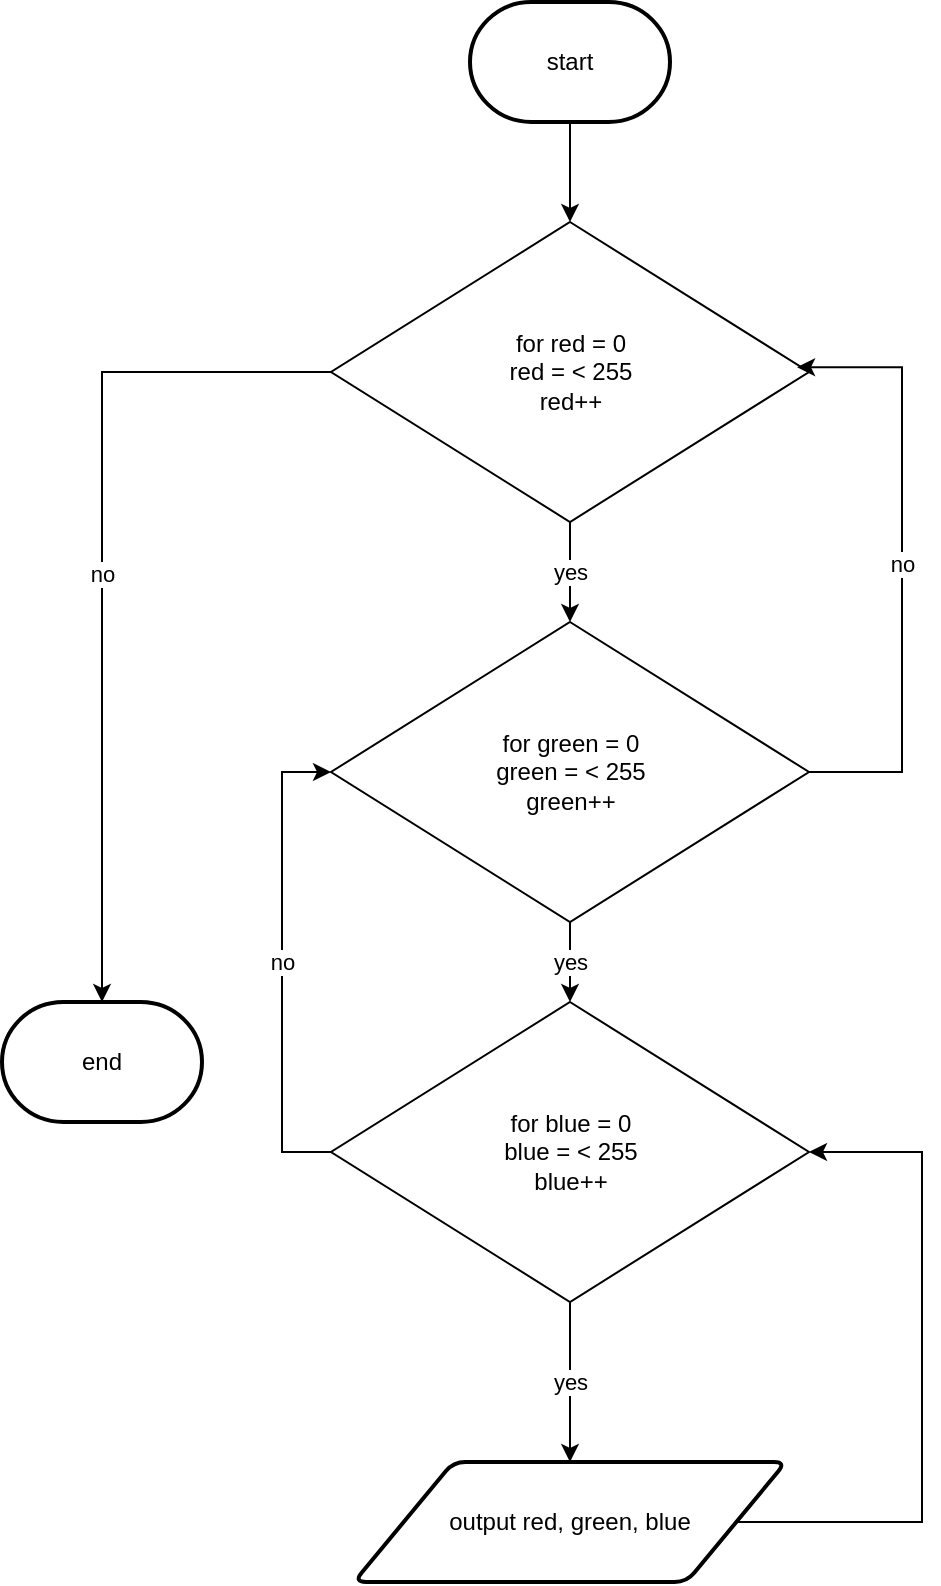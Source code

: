 <mxfile>
    <diagram id="u-GtxlJVRN88nns22guV" name="Page-1">
        <mxGraphModel dx="834" dy="711" grid="1" gridSize="10" guides="1" tooltips="1" connect="1" arrows="1" fold="1" page="1" pageScale="1" pageWidth="827" pageHeight="1169" math="0" shadow="0">
            <root>
                <mxCell id="0"/>
                <mxCell id="1" parent="0"/>
                <mxCell id="64" style="edgeStyle=orthogonalEdgeStyle;shape=connector;rounded=0;html=1;exitX=0.5;exitY=1;exitDx=0;exitDy=0;exitPerimeter=0;entryX=0.5;entryY=0;entryDx=0;entryDy=0;labelBackgroundColor=default;fontFamily=Helvetica;fontSize=11;fontColor=default;endArrow=classic;strokeColor=default;" parent="1" source="2" target="13" edge="1">
                    <mxGeometry relative="1" as="geometry"/>
                </mxCell>
                <mxCell id="2" value="start" style="strokeWidth=2;html=1;shape=mxgraph.flowchart.terminator;whiteSpace=wrap;" parent="1" vertex="1">
                    <mxGeometry x="254" y="170" width="100" height="60" as="geometry"/>
                </mxCell>
                <mxCell id="72" style="edgeStyle=orthogonalEdgeStyle;shape=connector;rounded=0;html=1;exitX=1;exitY=0.5;exitDx=0;exitDy=0;entryX=1;entryY=0.5;entryDx=0;entryDy=0;labelBackgroundColor=default;fontFamily=Helvetica;fontSize=11;fontColor=default;endArrow=classic;strokeColor=default;" edge="1" parent="1" source="5" target="63">
                    <mxGeometry relative="1" as="geometry">
                        <Array as="points">
                            <mxPoint x="480" y="930"/>
                            <mxPoint x="480" y="745"/>
                        </Array>
                    </mxGeometry>
                </mxCell>
                <mxCell id="5" value="output red, green, blue" style="shape=parallelogram;html=1;strokeWidth=2;perimeter=parallelogramPerimeter;whiteSpace=wrap;rounded=1;arcSize=12;size=0.23;" parent="1" vertex="1">
                    <mxGeometry x="196" y="900" width="216" height="60" as="geometry"/>
                </mxCell>
                <mxCell id="6" value="end" style="strokeWidth=2;html=1;shape=mxgraph.flowchart.terminator;whiteSpace=wrap;" parent="1" vertex="1">
                    <mxGeometry x="20" y="670" width="100" height="60" as="geometry"/>
                </mxCell>
                <mxCell id="65" value="yes" style="edgeStyle=orthogonalEdgeStyle;shape=connector;rounded=0;html=1;exitX=0.5;exitY=1;exitDx=0;exitDy=0;entryX=0.5;entryY=0;entryDx=0;entryDy=0;labelBackgroundColor=default;fontFamily=Helvetica;fontSize=11;fontColor=default;endArrow=classic;strokeColor=default;" parent="1" source="13" target="62" edge="1">
                    <mxGeometry relative="1" as="geometry"/>
                </mxCell>
                <mxCell id="74" value="no" style="edgeStyle=orthogonalEdgeStyle;shape=connector;rounded=0;html=1;exitX=0;exitY=0.5;exitDx=0;exitDy=0;entryX=0.5;entryY=0;entryDx=0;entryDy=0;entryPerimeter=0;labelBackgroundColor=default;fontFamily=Helvetica;fontSize=11;fontColor=default;endArrow=classic;strokeColor=default;" edge="1" parent="1" source="13" target="6">
                    <mxGeometry relative="1" as="geometry"/>
                </mxCell>
                <mxCell id="13" value="for red = 0&lt;br&gt;red = &amp;lt; 255&lt;br&gt;red++" style="rhombus;whiteSpace=wrap;html=1;" parent="1" vertex="1">
                    <mxGeometry x="184.5" y="280" width="239" height="150" as="geometry"/>
                </mxCell>
                <mxCell id="66" value="yes" style="edgeStyle=orthogonalEdgeStyle;shape=connector;rounded=0;html=1;exitX=0.5;exitY=1;exitDx=0;exitDy=0;entryX=0.5;entryY=0;entryDx=0;entryDy=0;labelBackgroundColor=default;fontFamily=Helvetica;fontSize=11;fontColor=default;endArrow=classic;strokeColor=default;" parent="1" source="62" target="63" edge="1">
                    <mxGeometry relative="1" as="geometry"/>
                </mxCell>
                <mxCell id="73" value="no" style="edgeStyle=orthogonalEdgeStyle;shape=connector;rounded=0;html=1;exitX=1;exitY=0.5;exitDx=0;exitDy=0;entryX=0.975;entryY=0.484;entryDx=0;entryDy=0;entryPerimeter=0;labelBackgroundColor=default;fontFamily=Helvetica;fontSize=11;fontColor=default;endArrow=classic;strokeColor=default;" edge="1" parent="1" source="62" target="13">
                    <mxGeometry relative="1" as="geometry">
                        <Array as="points">
                            <mxPoint x="470" y="555"/>
                            <mxPoint x="470" y="353"/>
                        </Array>
                    </mxGeometry>
                </mxCell>
                <mxCell id="62" value="for green = 0&lt;br&gt;green = &amp;lt; 255&lt;br&gt;green++" style="rhombus;whiteSpace=wrap;html=1;" parent="1" vertex="1">
                    <mxGeometry x="184.5" y="480" width="239" height="150" as="geometry"/>
                </mxCell>
                <mxCell id="67" value="yes" style="edgeStyle=orthogonalEdgeStyle;shape=connector;rounded=0;html=1;exitX=0.5;exitY=1;exitDx=0;exitDy=0;entryX=0.5;entryY=0;entryDx=0;entryDy=0;labelBackgroundColor=default;fontFamily=Helvetica;fontSize=11;fontColor=default;endArrow=classic;strokeColor=default;" parent="1" source="63" target="5" edge="1">
                    <mxGeometry relative="1" as="geometry"/>
                </mxCell>
                <mxCell id="70" value="no" style="edgeStyle=orthogonalEdgeStyle;shape=connector;rounded=0;html=1;exitX=0;exitY=0.5;exitDx=0;exitDy=0;entryX=0;entryY=0.5;entryDx=0;entryDy=0;labelBackgroundColor=default;fontFamily=Helvetica;fontSize=11;fontColor=default;endArrow=classic;strokeColor=default;" edge="1" parent="1" source="63" target="62">
                    <mxGeometry relative="1" as="geometry">
                        <Array as="points">
                            <mxPoint x="160" y="745"/>
                            <mxPoint x="160" y="555"/>
                        </Array>
                    </mxGeometry>
                </mxCell>
                <mxCell id="63" value="for blue = 0&lt;br&gt;blue = &amp;lt; 255&lt;br&gt;blue++" style="rhombus;whiteSpace=wrap;html=1;" parent="1" vertex="1">
                    <mxGeometry x="184.5" y="670" width="239" height="150" as="geometry"/>
                </mxCell>
            </root>
        </mxGraphModel>
    </diagram>
</mxfile>